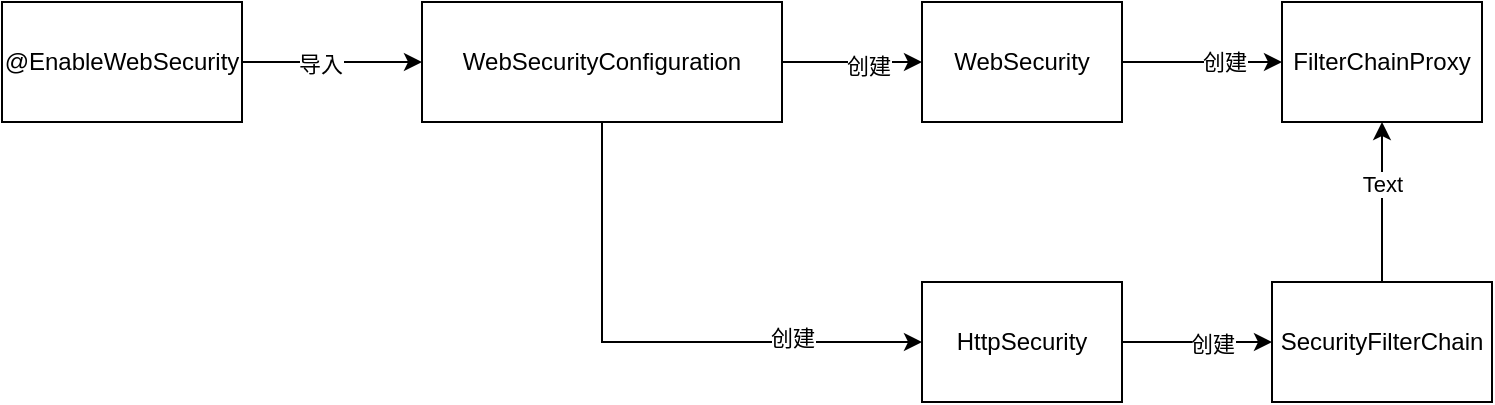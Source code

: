 <mxfile version="13.7.3" type="device"><diagram id="Qf2c7RTuZonsZl6gUTFV" name="第 1 页"><mxGraphModel dx="438" dy="425" grid="1" gridSize="10" guides="1" tooltips="1" connect="1" arrows="1" fold="1" page="1" pageScale="1" pageWidth="827" pageHeight="1169" math="0" shadow="0"><root><mxCell id="0"/><mxCell id="1" parent="0"/><mxCell id="BCfeUUOS_08dFkpX3WBM-3" style="edgeStyle=orthogonalEdgeStyle;rounded=0;orthogonalLoop=1;jettySize=auto;html=1;exitX=1;exitY=0.5;exitDx=0;exitDy=0;entryX=0;entryY=0.5;entryDx=0;entryDy=0;" edge="1" parent="1" source="BCfeUUOS_08dFkpX3WBM-1" target="BCfeUUOS_08dFkpX3WBM-2"><mxGeometry relative="1" as="geometry"/></mxCell><mxCell id="BCfeUUOS_08dFkpX3WBM-9" value="导入" style="edgeLabel;html=1;align=center;verticalAlign=middle;resizable=0;points=[];" vertex="1" connectable="0" parent="BCfeUUOS_08dFkpX3WBM-3"><mxGeometry x="-0.136" y="-1" relative="1" as="geometry"><mxPoint as="offset"/></mxGeometry></mxCell><mxCell id="BCfeUUOS_08dFkpX3WBM-1" value="@EnableWebSecurity" style="rounded=0;whiteSpace=wrap;html=1;" vertex="1" parent="1"><mxGeometry x="180" y="260" width="120" height="60" as="geometry"/></mxCell><mxCell id="BCfeUUOS_08dFkpX3WBM-11" style="edgeStyle=orthogonalEdgeStyle;rounded=0;orthogonalLoop=1;jettySize=auto;html=1;exitX=1;exitY=0.5;exitDx=0;exitDy=0;entryX=0;entryY=0.5;entryDx=0;entryDy=0;" edge="1" parent="1" source="BCfeUUOS_08dFkpX3WBM-2" target="BCfeUUOS_08dFkpX3WBM-10"><mxGeometry relative="1" as="geometry"/></mxCell><mxCell id="BCfeUUOS_08dFkpX3WBM-12" value="创建" style="edgeLabel;html=1;align=center;verticalAlign=middle;resizable=0;points=[];" vertex="1" connectable="0" parent="BCfeUUOS_08dFkpX3WBM-11"><mxGeometry x="0.224" y="-2" relative="1" as="geometry"><mxPoint as="offset"/></mxGeometry></mxCell><mxCell id="BCfeUUOS_08dFkpX3WBM-17" style="edgeStyle=orthogonalEdgeStyle;rounded=0;orthogonalLoop=1;jettySize=auto;html=1;entryX=0;entryY=0.5;entryDx=0;entryDy=0;" edge="1" parent="1" source="BCfeUUOS_08dFkpX3WBM-2" target="BCfeUUOS_08dFkpX3WBM-16"><mxGeometry relative="1" as="geometry"><Array as="points"><mxPoint x="480" y="430"/></Array></mxGeometry></mxCell><mxCell id="BCfeUUOS_08dFkpX3WBM-18" value="创建" style="edgeLabel;html=1;align=center;verticalAlign=middle;resizable=0;points=[];" vertex="1" connectable="0" parent="BCfeUUOS_08dFkpX3WBM-17"><mxGeometry x="0.513" y="2" relative="1" as="geometry"><mxPoint as="offset"/></mxGeometry></mxCell><mxCell id="BCfeUUOS_08dFkpX3WBM-2" value="WebSecurityConfiguration" style="rounded=0;whiteSpace=wrap;html=1;" vertex="1" parent="1"><mxGeometry x="390" y="260" width="180" height="60" as="geometry"/></mxCell><mxCell id="BCfeUUOS_08dFkpX3WBM-14" style="edgeStyle=orthogonalEdgeStyle;rounded=0;orthogonalLoop=1;jettySize=auto;html=1;entryX=0;entryY=0.5;entryDx=0;entryDy=0;" edge="1" parent="1" source="BCfeUUOS_08dFkpX3WBM-10" target="BCfeUUOS_08dFkpX3WBM-13"><mxGeometry relative="1" as="geometry"/></mxCell><mxCell id="BCfeUUOS_08dFkpX3WBM-15" value="创建" style="edgeLabel;html=1;align=center;verticalAlign=middle;resizable=0;points=[];" vertex="1" connectable="0" parent="BCfeUUOS_08dFkpX3WBM-14"><mxGeometry x="0.269" relative="1" as="geometry"><mxPoint as="offset"/></mxGeometry></mxCell><mxCell id="BCfeUUOS_08dFkpX3WBM-10" value="WebSecurity" style="rounded=0;whiteSpace=wrap;html=1;" vertex="1" parent="1"><mxGeometry x="640" y="260" width="100" height="60" as="geometry"/></mxCell><mxCell id="BCfeUUOS_08dFkpX3WBM-13" value="FilterChainProxy" style="rounded=0;whiteSpace=wrap;html=1;" vertex="1" parent="1"><mxGeometry x="820" y="260" width="100" height="60" as="geometry"/></mxCell><mxCell id="BCfeUUOS_08dFkpX3WBM-22" style="edgeStyle=orthogonalEdgeStyle;rounded=0;orthogonalLoop=1;jettySize=auto;html=1;entryX=0;entryY=0.5;entryDx=0;entryDy=0;" edge="1" parent="1" source="BCfeUUOS_08dFkpX3WBM-16" target="BCfeUUOS_08dFkpX3WBM-21"><mxGeometry relative="1" as="geometry"/></mxCell><mxCell id="BCfeUUOS_08dFkpX3WBM-23" value="创建" style="edgeLabel;html=1;align=center;verticalAlign=middle;resizable=0;points=[];" vertex="1" connectable="0" parent="BCfeUUOS_08dFkpX3WBM-22"><mxGeometry x="0.204" y="-1" relative="1" as="geometry"><mxPoint as="offset"/></mxGeometry></mxCell><mxCell id="BCfeUUOS_08dFkpX3WBM-16" value="HttpSecurity" style="rounded=0;whiteSpace=wrap;html=1;" vertex="1" parent="1"><mxGeometry x="640" y="400" width="100" height="60" as="geometry"/></mxCell><mxCell id="BCfeUUOS_08dFkpX3WBM-24" style="edgeStyle=orthogonalEdgeStyle;rounded=0;orthogonalLoop=1;jettySize=auto;html=1;entryX=0.5;entryY=1;entryDx=0;entryDy=0;" edge="1" parent="1" source="BCfeUUOS_08dFkpX3WBM-21" target="BCfeUUOS_08dFkpX3WBM-13"><mxGeometry relative="1" as="geometry"/></mxCell><mxCell id="BCfeUUOS_08dFkpX3WBM-25" value="Text" style="edgeLabel;html=1;align=center;verticalAlign=middle;resizable=0;points=[];" vertex="1" connectable="0" parent="BCfeUUOS_08dFkpX3WBM-24"><mxGeometry x="0.235" relative="1" as="geometry"><mxPoint as="offset"/></mxGeometry></mxCell><mxCell id="BCfeUUOS_08dFkpX3WBM-21" value="SecurityFilterChain" style="rounded=0;whiteSpace=wrap;html=1;" vertex="1" parent="1"><mxGeometry x="815" y="400" width="110" height="60" as="geometry"/></mxCell></root></mxGraphModel></diagram></mxfile>